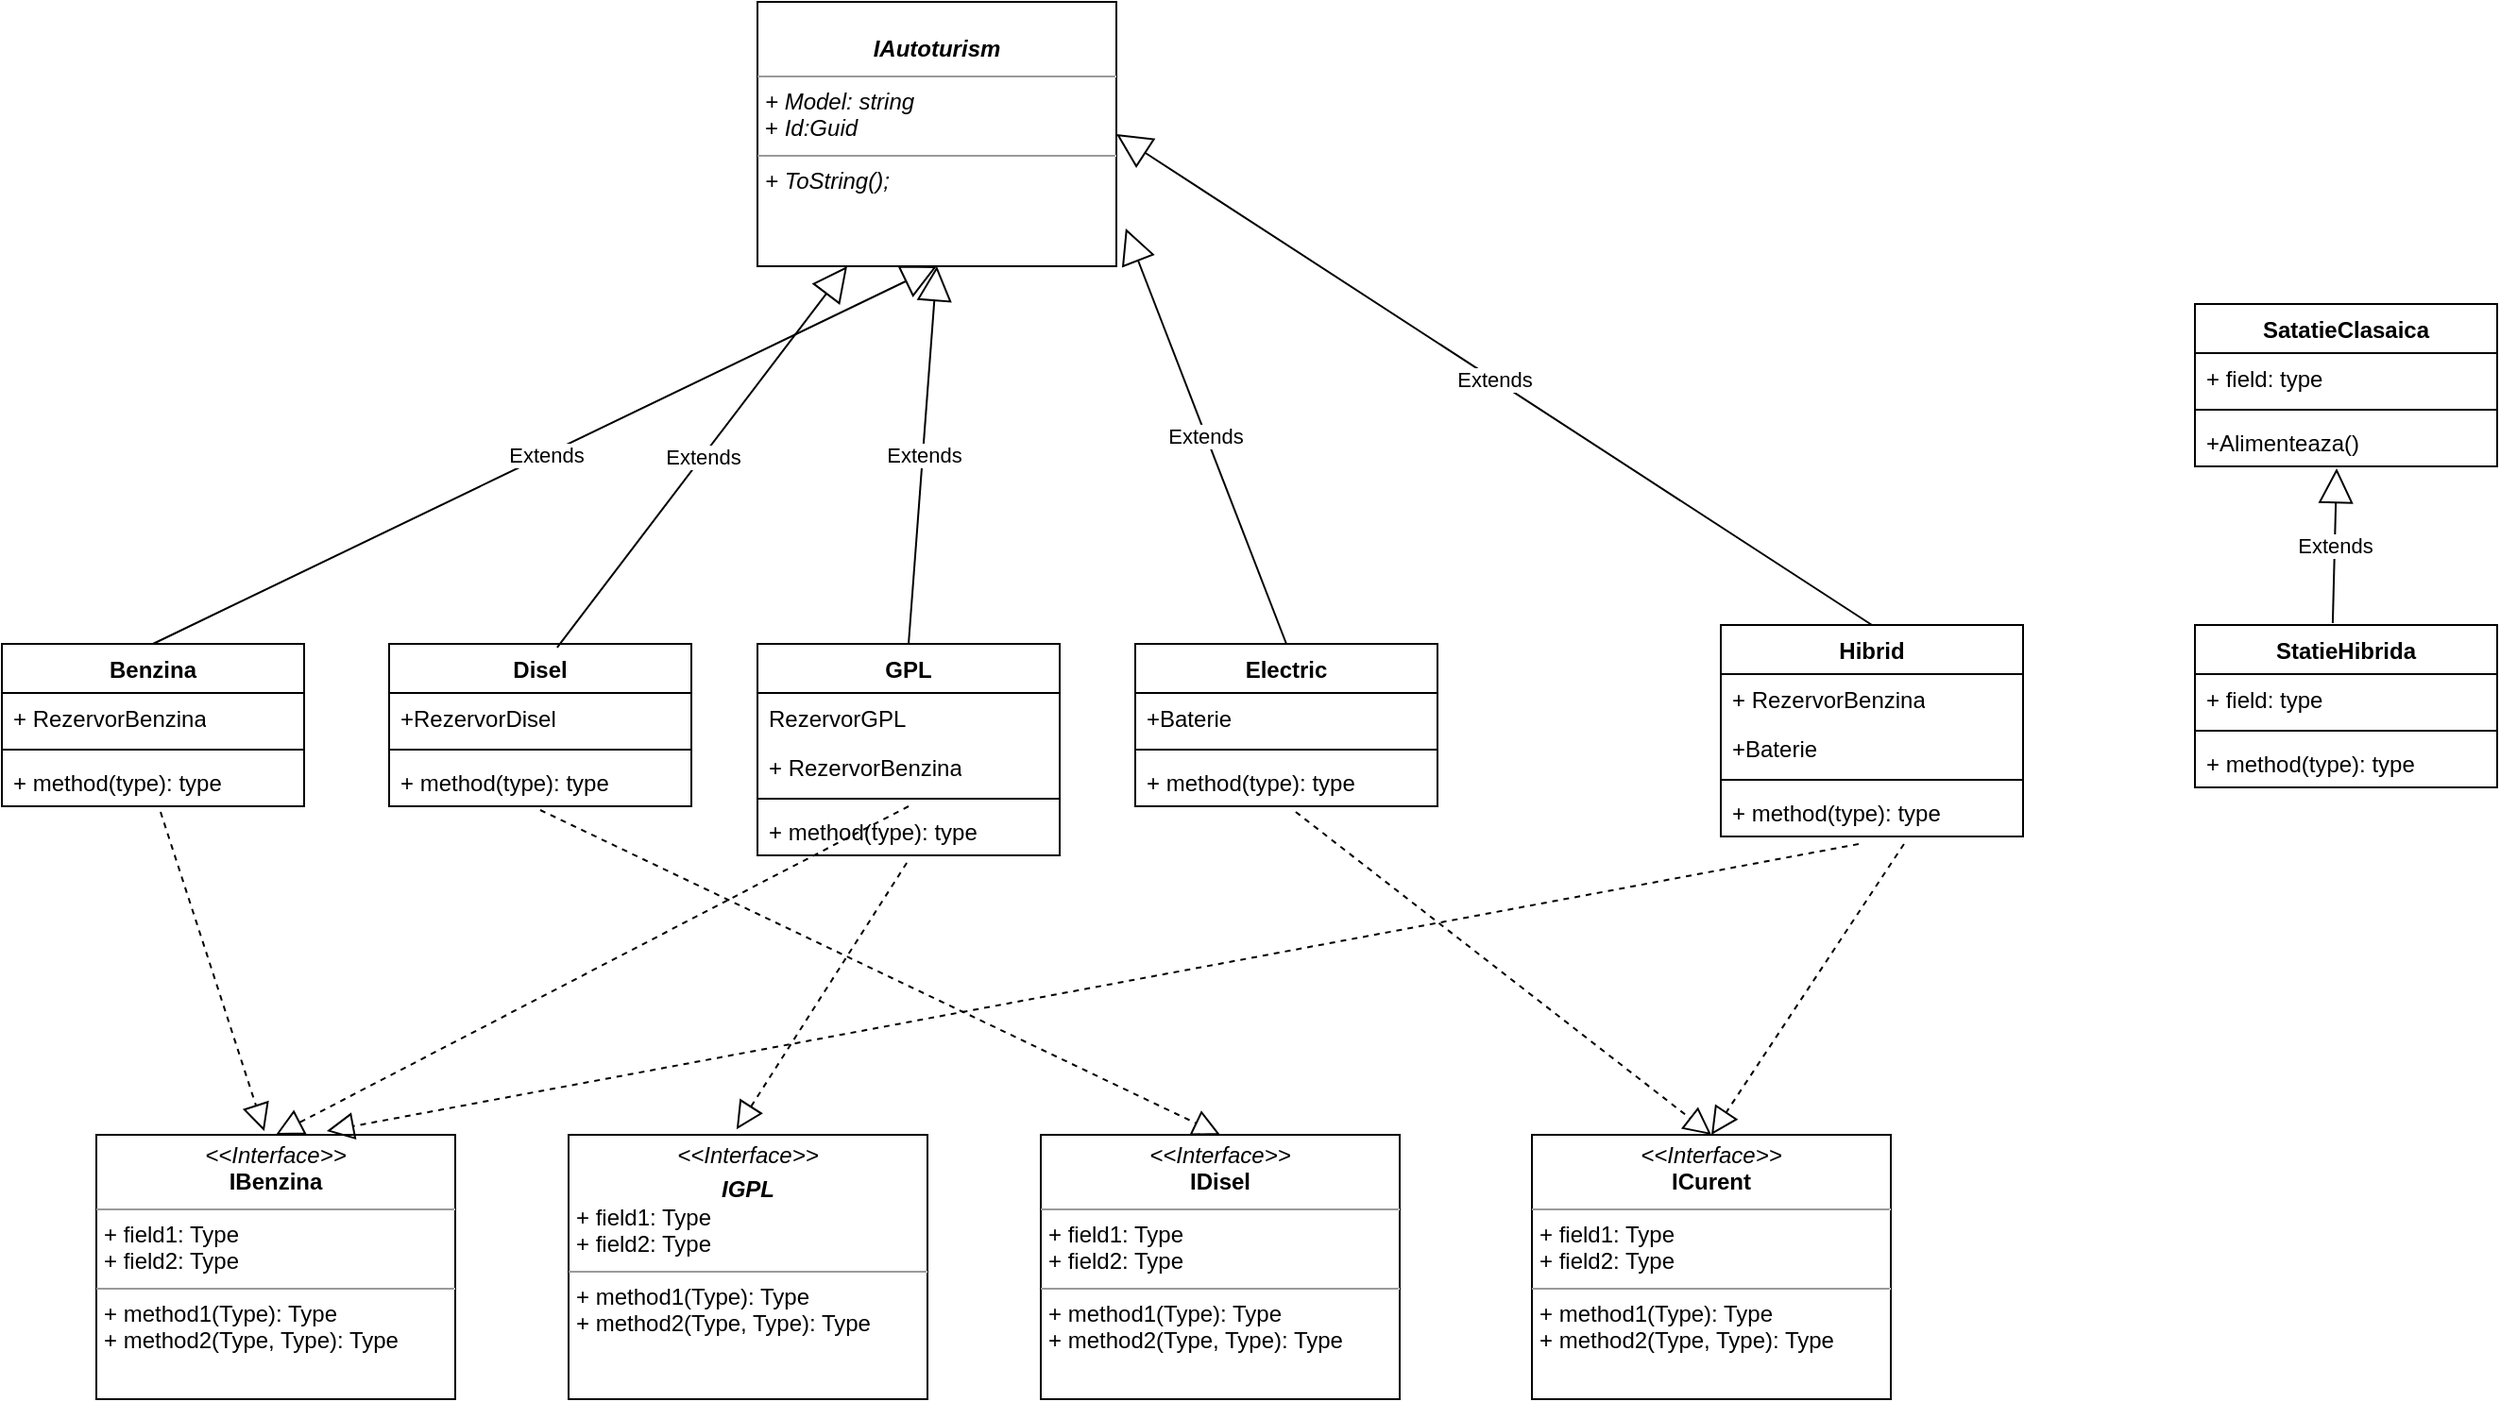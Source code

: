 <mxfile version="22.0.0" type="device">
  <diagram id="C6vgdXT87BPDa8QGB5yg" name="Page-1">
    <mxGraphModel dx="1108" dy="1996" grid="1" gridSize="10" guides="1" tooltips="1" connect="1" arrows="1" fold="1" page="1" pageScale="1" pageWidth="827" pageHeight="1169" math="0" shadow="0">
      <root>
        <mxCell id="0" />
        <mxCell id="1" parent="0" />
        <mxCell id="TBGIOY76rSlSz-nruo4K-2" value="&lt;p style=&quot;margin:0px;margin-top:4px;text-align:center;&quot;&gt;&lt;br&gt;&lt;b&gt;&lt;i&gt;IAutoturism&lt;/i&gt;&lt;/b&gt;&lt;/p&gt;&lt;hr size=&quot;1&quot;&gt;&lt;p style=&quot;margin:0px;margin-left:4px;&quot;&gt;&lt;i&gt;+ Model: string&lt;/i&gt;&lt;br&gt;+ &lt;i&gt;Id:Guid&lt;/i&gt;&lt;/p&gt;&lt;hr size=&quot;1&quot;&gt;&lt;p style=&quot;margin:0px;margin-left:4px;&quot;&gt;&lt;i&gt;+ ToString();&lt;/i&gt;&lt;br&gt;&lt;br&gt;&lt;/p&gt;" style="verticalAlign=top;align=left;overflow=fill;fontSize=12;fontFamily=Helvetica;html=1;whiteSpace=wrap;" parent="1" vertex="1">
          <mxGeometry x="400" y="-60" width="190" height="140" as="geometry" />
        </mxCell>
        <mxCell id="TBGIOY76rSlSz-nruo4K-3" value="SatatieClasaica" style="swimlane;fontStyle=1;align=center;verticalAlign=top;childLayout=stackLayout;horizontal=1;startSize=26;horizontalStack=0;resizeParent=1;resizeParentMax=0;resizeLast=0;collapsible=1;marginBottom=0;whiteSpace=wrap;html=1;" parent="1" vertex="1">
          <mxGeometry x="1161" y="100" width="160" height="86" as="geometry" />
        </mxCell>
        <mxCell id="TBGIOY76rSlSz-nruo4K-4" value="+ field: type" style="text;strokeColor=none;fillColor=none;align=left;verticalAlign=top;spacingLeft=4;spacingRight=4;overflow=hidden;rotatable=0;points=[[0,0.5],[1,0.5]];portConstraint=eastwest;whiteSpace=wrap;html=1;" parent="TBGIOY76rSlSz-nruo4K-3" vertex="1">
          <mxGeometry y="26" width="160" height="26" as="geometry" />
        </mxCell>
        <mxCell id="TBGIOY76rSlSz-nruo4K-5" value="" style="line;strokeWidth=1;fillColor=none;align=left;verticalAlign=middle;spacingTop=-1;spacingLeft=3;spacingRight=3;rotatable=0;labelPosition=right;points=[];portConstraint=eastwest;strokeColor=inherit;" parent="TBGIOY76rSlSz-nruo4K-3" vertex="1">
          <mxGeometry y="52" width="160" height="8" as="geometry" />
        </mxCell>
        <mxCell id="TBGIOY76rSlSz-nruo4K-6" value="+Alimenteaza()" style="text;strokeColor=none;fillColor=none;align=left;verticalAlign=top;spacingLeft=4;spacingRight=4;overflow=hidden;rotatable=0;points=[[0,0.5],[1,0.5]];portConstraint=eastwest;whiteSpace=wrap;html=1;" parent="TBGIOY76rSlSz-nruo4K-3" vertex="1">
          <mxGeometry y="60" width="160" height="26" as="geometry" />
        </mxCell>
        <mxCell id="TBGIOY76rSlSz-nruo4K-7" value="Disel" style="swimlane;fontStyle=1;align=center;verticalAlign=top;childLayout=stackLayout;horizontal=1;startSize=26;horizontalStack=0;resizeParent=1;resizeParentMax=0;resizeLast=0;collapsible=1;marginBottom=0;whiteSpace=wrap;html=1;" parent="1" vertex="1">
          <mxGeometry x="205" y="280" width="160" height="86" as="geometry" />
        </mxCell>
        <mxCell id="TBGIOY76rSlSz-nruo4K-8" value="+RezervorDisel" style="text;strokeColor=none;fillColor=none;align=left;verticalAlign=top;spacingLeft=4;spacingRight=4;overflow=hidden;rotatable=0;points=[[0,0.5],[1,0.5]];portConstraint=eastwest;whiteSpace=wrap;html=1;" parent="TBGIOY76rSlSz-nruo4K-7" vertex="1">
          <mxGeometry y="26" width="160" height="26" as="geometry" />
        </mxCell>
        <mxCell id="TBGIOY76rSlSz-nruo4K-9" value="" style="line;strokeWidth=1;fillColor=none;align=left;verticalAlign=middle;spacingTop=-1;spacingLeft=3;spacingRight=3;rotatable=0;labelPosition=right;points=[];portConstraint=eastwest;strokeColor=inherit;" parent="TBGIOY76rSlSz-nruo4K-7" vertex="1">
          <mxGeometry y="52" width="160" height="8" as="geometry" />
        </mxCell>
        <mxCell id="TBGIOY76rSlSz-nruo4K-10" value="+ method(type): type" style="text;strokeColor=none;fillColor=none;align=left;verticalAlign=top;spacingLeft=4;spacingRight=4;overflow=hidden;rotatable=0;points=[[0,0.5],[1,0.5]];portConstraint=eastwest;whiteSpace=wrap;html=1;" parent="TBGIOY76rSlSz-nruo4K-7" vertex="1">
          <mxGeometry y="60" width="160" height="26" as="geometry" />
        </mxCell>
        <mxCell id="TBGIOY76rSlSz-nruo4K-11" value="Benzina" style="swimlane;fontStyle=1;align=center;verticalAlign=top;childLayout=stackLayout;horizontal=1;startSize=26;horizontalStack=0;resizeParent=1;resizeParentMax=0;resizeLast=0;collapsible=1;marginBottom=0;whiteSpace=wrap;html=1;" parent="1" vertex="1">
          <mxGeometry y="280" width="160" height="86" as="geometry" />
        </mxCell>
        <mxCell id="TBGIOY76rSlSz-nruo4K-12" value="+ RezervorBenzina" style="text;strokeColor=none;fillColor=none;align=left;verticalAlign=top;spacingLeft=4;spacingRight=4;overflow=hidden;rotatable=0;points=[[0,0.5],[1,0.5]];portConstraint=eastwest;whiteSpace=wrap;html=1;" parent="TBGIOY76rSlSz-nruo4K-11" vertex="1">
          <mxGeometry y="26" width="160" height="26" as="geometry" />
        </mxCell>
        <mxCell id="TBGIOY76rSlSz-nruo4K-13" value="" style="line;strokeWidth=1;fillColor=none;align=left;verticalAlign=middle;spacingTop=-1;spacingLeft=3;spacingRight=3;rotatable=0;labelPosition=right;points=[];portConstraint=eastwest;strokeColor=inherit;" parent="TBGIOY76rSlSz-nruo4K-11" vertex="1">
          <mxGeometry y="52" width="160" height="8" as="geometry" />
        </mxCell>
        <mxCell id="TBGIOY76rSlSz-nruo4K-14" value="+ method(type): type" style="text;strokeColor=none;fillColor=none;align=left;verticalAlign=top;spacingLeft=4;spacingRight=4;overflow=hidden;rotatable=0;points=[[0,0.5],[1,0.5]];portConstraint=eastwest;whiteSpace=wrap;html=1;" parent="TBGIOY76rSlSz-nruo4K-11" vertex="1">
          <mxGeometry y="60" width="160" height="26" as="geometry" />
        </mxCell>
        <mxCell id="TBGIOY76rSlSz-nruo4K-15" value="GPL" style="swimlane;fontStyle=1;align=center;verticalAlign=top;childLayout=stackLayout;horizontal=1;startSize=26;horizontalStack=0;resizeParent=1;resizeParentMax=0;resizeLast=0;collapsible=1;marginBottom=0;whiteSpace=wrap;html=1;" parent="1" vertex="1">
          <mxGeometry x="400" y="280" width="160" height="112" as="geometry" />
        </mxCell>
        <mxCell id="TBGIOY76rSlSz-nruo4K-16" value="RezervorGPL" style="text;strokeColor=none;fillColor=none;align=left;verticalAlign=top;spacingLeft=4;spacingRight=4;overflow=hidden;rotatable=0;points=[[0,0.5],[1,0.5]];portConstraint=eastwest;whiteSpace=wrap;html=1;" parent="TBGIOY76rSlSz-nruo4K-15" vertex="1">
          <mxGeometry y="26" width="160" height="26" as="geometry" />
        </mxCell>
        <mxCell id="Bam0M0hMVSlxd6vU_J-P-1" value="+ RezervorBenzina" style="text;strokeColor=none;fillColor=none;align=left;verticalAlign=top;spacingLeft=4;spacingRight=4;overflow=hidden;rotatable=0;points=[[0,0.5],[1,0.5]];portConstraint=eastwest;whiteSpace=wrap;html=1;" vertex="1" parent="TBGIOY76rSlSz-nruo4K-15">
          <mxGeometry y="52" width="160" height="26" as="geometry" />
        </mxCell>
        <mxCell id="TBGIOY76rSlSz-nruo4K-17" value="" style="line;strokeWidth=1;fillColor=none;align=left;verticalAlign=middle;spacingTop=-1;spacingLeft=3;spacingRight=3;rotatable=0;labelPosition=right;points=[];portConstraint=eastwest;strokeColor=inherit;" parent="TBGIOY76rSlSz-nruo4K-15" vertex="1">
          <mxGeometry y="78" width="160" height="8" as="geometry" />
        </mxCell>
        <mxCell id="TBGIOY76rSlSz-nruo4K-18" value="+ method(type): type" style="text;strokeColor=none;fillColor=none;align=left;verticalAlign=top;spacingLeft=4;spacingRight=4;overflow=hidden;rotatable=0;points=[[0,0.5],[1,0.5]];portConstraint=eastwest;whiteSpace=wrap;html=1;" parent="TBGIOY76rSlSz-nruo4K-15" vertex="1">
          <mxGeometry y="86" width="160" height="26" as="geometry" />
        </mxCell>
        <mxCell id="TBGIOY76rSlSz-nruo4K-19" value="Electric" style="swimlane;fontStyle=1;align=center;verticalAlign=top;childLayout=stackLayout;horizontal=1;startSize=26;horizontalStack=0;resizeParent=1;resizeParentMax=0;resizeLast=0;collapsible=1;marginBottom=0;whiteSpace=wrap;html=1;" parent="1" vertex="1">
          <mxGeometry x="600" y="280" width="160" height="86" as="geometry" />
        </mxCell>
        <mxCell id="TBGIOY76rSlSz-nruo4K-20" value="+Baterie" style="text;strokeColor=none;fillColor=none;align=left;verticalAlign=top;spacingLeft=4;spacingRight=4;overflow=hidden;rotatable=0;points=[[0,0.5],[1,0.5]];portConstraint=eastwest;whiteSpace=wrap;html=1;" parent="TBGIOY76rSlSz-nruo4K-19" vertex="1">
          <mxGeometry y="26" width="160" height="26" as="geometry" />
        </mxCell>
        <mxCell id="TBGIOY76rSlSz-nruo4K-21" value="" style="line;strokeWidth=1;fillColor=none;align=left;verticalAlign=middle;spacingTop=-1;spacingLeft=3;spacingRight=3;rotatable=0;labelPosition=right;points=[];portConstraint=eastwest;strokeColor=inherit;" parent="TBGIOY76rSlSz-nruo4K-19" vertex="1">
          <mxGeometry y="52" width="160" height="8" as="geometry" />
        </mxCell>
        <mxCell id="TBGIOY76rSlSz-nruo4K-22" value="+ method(type): type" style="text;strokeColor=none;fillColor=none;align=left;verticalAlign=top;spacingLeft=4;spacingRight=4;overflow=hidden;rotatable=0;points=[[0,0.5],[1,0.5]];portConstraint=eastwest;whiteSpace=wrap;html=1;" parent="TBGIOY76rSlSz-nruo4K-19" vertex="1">
          <mxGeometry y="60" width="160" height="26" as="geometry" />
        </mxCell>
        <mxCell id="TBGIOY76rSlSz-nruo4K-23" value="Hibrid" style="swimlane;fontStyle=1;align=center;verticalAlign=top;childLayout=stackLayout;horizontal=1;startSize=26;horizontalStack=0;resizeParent=1;resizeParentMax=0;resizeLast=0;collapsible=1;marginBottom=0;whiteSpace=wrap;html=1;" parent="1" vertex="1">
          <mxGeometry x="910" y="270" width="160" height="112" as="geometry" />
        </mxCell>
        <mxCell id="Bam0M0hMVSlxd6vU_J-P-2" value="+ RezervorBenzina" style="text;strokeColor=none;fillColor=none;align=left;verticalAlign=top;spacingLeft=4;spacingRight=4;overflow=hidden;rotatable=0;points=[[0,0.5],[1,0.5]];portConstraint=eastwest;whiteSpace=wrap;html=1;" vertex="1" parent="TBGIOY76rSlSz-nruo4K-23">
          <mxGeometry y="26" width="160" height="26" as="geometry" />
        </mxCell>
        <mxCell id="TBGIOY76rSlSz-nruo4K-24" value="+Baterie" style="text;strokeColor=none;fillColor=none;align=left;verticalAlign=top;spacingLeft=4;spacingRight=4;overflow=hidden;rotatable=0;points=[[0,0.5],[1,0.5]];portConstraint=eastwest;whiteSpace=wrap;html=1;" parent="TBGIOY76rSlSz-nruo4K-23" vertex="1">
          <mxGeometry y="52" width="160" height="26" as="geometry" />
        </mxCell>
        <mxCell id="TBGIOY76rSlSz-nruo4K-25" value="" style="line;strokeWidth=1;fillColor=none;align=left;verticalAlign=middle;spacingTop=-1;spacingLeft=3;spacingRight=3;rotatable=0;labelPosition=right;points=[];portConstraint=eastwest;strokeColor=inherit;" parent="TBGIOY76rSlSz-nruo4K-23" vertex="1">
          <mxGeometry y="78" width="160" height="8" as="geometry" />
        </mxCell>
        <mxCell id="TBGIOY76rSlSz-nruo4K-26" value="+ method(type): type" style="text;strokeColor=none;fillColor=none;align=left;verticalAlign=top;spacingLeft=4;spacingRight=4;overflow=hidden;rotatable=0;points=[[0,0.5],[1,0.5]];portConstraint=eastwest;whiteSpace=wrap;html=1;" parent="TBGIOY76rSlSz-nruo4K-23" vertex="1">
          <mxGeometry y="86" width="160" height="26" as="geometry" />
        </mxCell>
        <mxCell id="TBGIOY76rSlSz-nruo4K-27" value="&lt;p style=&quot;margin:0px;margin-top:4px;text-align:center;&quot;&gt;&lt;i&gt;&amp;lt;&amp;lt;Interface&amp;gt;&amp;gt;&lt;/i&gt;&lt;br&gt;&lt;b&gt;ICurent&lt;/b&gt;&lt;/p&gt;&lt;hr size=&quot;1&quot;&gt;&lt;p style=&quot;margin:0px;margin-left:4px;&quot;&gt;+ field1: Type&lt;br&gt;+ field2: Type&lt;/p&gt;&lt;hr size=&quot;1&quot;&gt;&lt;p style=&quot;margin:0px;margin-left:4px;&quot;&gt;+ method1(Type): Type&lt;br&gt;+ method2(Type, Type): Type&lt;/p&gt;" style="verticalAlign=top;align=left;overflow=fill;fontSize=12;fontFamily=Helvetica;html=1;whiteSpace=wrap;" parent="1" vertex="1">
          <mxGeometry x="810" y="540" width="190" height="140" as="geometry" />
        </mxCell>
        <mxCell id="TBGIOY76rSlSz-nruo4K-28" value="&lt;p style=&quot;margin:0px;margin-top:4px;text-align:center;&quot;&gt;&lt;i&gt;&amp;lt;&amp;lt;Interface&amp;gt;&amp;gt;&lt;/i&gt;&lt;br&gt;&lt;b&gt;IDisel&lt;/b&gt;&lt;/p&gt;&lt;hr size=&quot;1&quot;&gt;&lt;p style=&quot;margin:0px;margin-left:4px;&quot;&gt;+ field1: Type&lt;br&gt;+ field2: Type&lt;/p&gt;&lt;hr size=&quot;1&quot;&gt;&lt;p style=&quot;margin:0px;margin-left:4px;&quot;&gt;+ method1(Type): Type&lt;br&gt;+ method2(Type, Type): Type&lt;/p&gt;" style="verticalAlign=top;align=left;overflow=fill;fontSize=12;fontFamily=Helvetica;html=1;whiteSpace=wrap;" parent="1" vertex="1">
          <mxGeometry x="550" y="540" width="190" height="140" as="geometry" />
        </mxCell>
        <mxCell id="TBGIOY76rSlSz-nruo4K-29" value="&lt;p style=&quot;margin:0px;margin-top:4px;text-align:center;&quot;&gt;&lt;i&gt;&amp;lt;&amp;lt;Interface&amp;gt;&amp;gt;&lt;/i&gt;&lt;br&gt;&lt;b&gt;IBenzina&lt;/b&gt;&lt;/p&gt;&lt;hr size=&quot;1&quot;&gt;&lt;p style=&quot;margin:0px;margin-left:4px;&quot;&gt;+ field1: Type&lt;br&gt;+ field2: Type&lt;/p&gt;&lt;hr size=&quot;1&quot;&gt;&lt;p style=&quot;margin:0px;margin-left:4px;&quot;&gt;+ method1(Type): Type&lt;br&gt;+ method2(Type, Type): Type&lt;/p&gt;" style="verticalAlign=top;align=left;overflow=fill;fontSize=12;fontFamily=Helvetica;html=1;whiteSpace=wrap;" parent="1" vertex="1">
          <mxGeometry x="50" y="540" width="190" height="140" as="geometry" />
        </mxCell>
        <mxCell id="TBGIOY76rSlSz-nruo4K-30" value="&lt;p style=&quot;margin:0px;margin-top:4px;text-align:center;&quot;&gt;&lt;i&gt;&amp;lt;&amp;lt;Interface&amp;gt;&amp;gt;&lt;/i&gt;&lt;/p&gt;&lt;p style=&quot;margin:0px;margin-top:4px;text-align:center;&quot;&gt;&lt;i&gt;&lt;b&gt;IGPL&lt;/b&gt;&lt;/i&gt;&lt;br&gt;&lt;/p&gt;&lt;p style=&quot;margin:0px;margin-left:4px;&quot;&gt;+ field1: Type&lt;br&gt;+ field2: Type&lt;/p&gt;&lt;hr size=&quot;1&quot;&gt;&lt;p style=&quot;margin:0px;margin-left:4px;&quot;&gt;+ method1(Type): Type&lt;br&gt;+ method2(Type, Type): Type&lt;/p&gt;" style="verticalAlign=top;align=left;overflow=fill;fontSize=12;fontFamily=Helvetica;html=1;whiteSpace=wrap;" parent="1" vertex="1">
          <mxGeometry x="300" y="540" width="190" height="140" as="geometry" />
        </mxCell>
        <mxCell id="TBGIOY76rSlSz-nruo4K-31" value="Extends" style="endArrow=block;endSize=16;endFill=0;html=1;rounded=0;exitX=0.5;exitY=0;exitDx=0;exitDy=0;entryX=0.5;entryY=1;entryDx=0;entryDy=0;" parent="1" source="TBGIOY76rSlSz-nruo4K-11" target="TBGIOY76rSlSz-nruo4K-2" edge="1">
          <mxGeometry width="160" relative="1" as="geometry">
            <mxPoint x="220" y="190" as="sourcePoint" />
            <mxPoint x="380" y="190" as="targetPoint" />
          </mxGeometry>
        </mxCell>
        <mxCell id="TBGIOY76rSlSz-nruo4K-33" value="Extends" style="endArrow=block;endSize=16;endFill=0;html=1;rounded=0;exitX=0.556;exitY=0.023;exitDx=0;exitDy=0;exitPerimeter=0;entryX=0.25;entryY=1;entryDx=0;entryDy=0;" parent="1" source="TBGIOY76rSlSz-nruo4K-7" edge="1" target="TBGIOY76rSlSz-nruo4K-2">
          <mxGeometry width="160" relative="1" as="geometry">
            <mxPoint x="365" y="260" as="sourcePoint" />
            <mxPoint x="285" y="160" as="targetPoint" />
          </mxGeometry>
        </mxCell>
        <mxCell id="TBGIOY76rSlSz-nruo4K-34" value="Extends" style="endArrow=block;endSize=16;endFill=0;html=1;rounded=0;exitX=0.5;exitY=0;exitDx=0;exitDy=0;entryX=1.026;entryY=0.857;entryDx=0;entryDy=0;entryPerimeter=0;" parent="1" source="TBGIOY76rSlSz-nruo4K-19" target="TBGIOY76rSlSz-nruo4K-2" edge="1">
          <mxGeometry width="160" relative="1" as="geometry">
            <mxPoint x="600" y="280" as="sourcePoint" />
            <mxPoint x="805" y="150" as="targetPoint" />
          </mxGeometry>
        </mxCell>
        <mxCell id="TBGIOY76rSlSz-nruo4K-35" value="Extends" style="endArrow=block;endSize=16;endFill=0;html=1;rounded=0;exitX=0.5;exitY=0;exitDx=0;exitDy=0;entryX=0.5;entryY=1;entryDx=0;entryDy=0;" parent="1" source="TBGIOY76rSlSz-nruo4K-15" target="TBGIOY76rSlSz-nruo4K-2" edge="1">
          <mxGeometry width="160" relative="1" as="geometry">
            <mxPoint x="400" y="220" as="sourcePoint" />
            <mxPoint x="605" y="90" as="targetPoint" />
          </mxGeometry>
        </mxCell>
        <mxCell id="TBGIOY76rSlSz-nruo4K-36" value="Extends" style="endArrow=block;endSize=16;endFill=0;html=1;rounded=0;exitX=0.5;exitY=0;exitDx=0;exitDy=0;entryX=1;entryY=0.5;entryDx=0;entryDy=0;" parent="1" source="TBGIOY76rSlSz-nruo4K-23" target="TBGIOY76rSlSz-nruo4K-2" edge="1">
          <mxGeometry width="160" relative="1" as="geometry">
            <mxPoint x="890" y="280" as="sourcePoint" />
            <mxPoint x="1095" y="150" as="targetPoint" />
          </mxGeometry>
        </mxCell>
        <mxCell id="TBGIOY76rSlSz-nruo4K-37" value="" style="endArrow=block;dashed=1;endFill=0;endSize=12;html=1;rounded=0;exitX=0.525;exitY=1.115;exitDx=0;exitDy=0;exitPerimeter=0;entryX=0.468;entryY=-0.014;entryDx=0;entryDy=0;entryPerimeter=0;" parent="1" source="TBGIOY76rSlSz-nruo4K-14" target="TBGIOY76rSlSz-nruo4K-29" edge="1">
          <mxGeometry width="160" relative="1" as="geometry">
            <mxPoint x="100" y="450" as="sourcePoint" />
            <mxPoint x="260" y="450" as="targetPoint" />
          </mxGeometry>
        </mxCell>
        <mxCell id="TBGIOY76rSlSz-nruo4K-42" value="" style="endArrow=block;dashed=1;endFill=0;endSize=12;html=1;rounded=0;entryX=0.5;entryY=0;entryDx=0;entryDy=0;exitX=0.5;exitY=1.077;exitDx=0;exitDy=0;exitPerimeter=0;" parent="1" source="TBGIOY76rSlSz-nruo4K-10" target="TBGIOY76rSlSz-nruo4K-28" edge="1">
          <mxGeometry width="160" relative="1" as="geometry">
            <mxPoint x="290" y="400" as="sourcePoint" />
            <mxPoint x="345" y="525" as="targetPoint" />
          </mxGeometry>
        </mxCell>
        <mxCell id="TBGIOY76rSlSz-nruo4K-43" value="" style="endArrow=block;dashed=1;endFill=0;endSize=12;html=1;rounded=0;exitX=0.494;exitY=1.154;exitDx=0;exitDy=0;exitPerimeter=0;entryX=0.468;entryY=-0.021;entryDx=0;entryDy=0;entryPerimeter=0;" parent="1" source="TBGIOY76rSlSz-nruo4K-18" target="TBGIOY76rSlSz-nruo4K-30" edge="1">
          <mxGeometry width="160" relative="1" as="geometry">
            <mxPoint x="480" y="371" as="sourcePoint" />
            <mxPoint x="535" y="530" as="targetPoint" />
          </mxGeometry>
        </mxCell>
        <mxCell id="TBGIOY76rSlSz-nruo4K-44" value="" style="endArrow=block;dashed=1;endFill=0;endSize=12;html=1;rounded=0;exitX=0.531;exitY=1.115;exitDx=0;exitDy=0;exitPerimeter=0;entryX=0.5;entryY=0;entryDx=0;entryDy=0;" parent="1" source="TBGIOY76rSlSz-nruo4K-22" target="TBGIOY76rSlSz-nruo4K-27" edge="1">
          <mxGeometry width="160" relative="1" as="geometry">
            <mxPoint x="1000" y="420" as="sourcePoint" />
            <mxPoint x="1055" y="579" as="targetPoint" />
          </mxGeometry>
        </mxCell>
        <mxCell id="TBGIOY76rSlSz-nruo4K-45" value="" style="endArrow=block;dashed=1;endFill=0;endSize=12;html=1;rounded=0;exitX=0.606;exitY=1.154;exitDx=0;exitDy=0;exitPerimeter=0;entryX=0.5;entryY=0;entryDx=0;entryDy=0;" parent="1" source="TBGIOY76rSlSz-nruo4K-26" target="TBGIOY76rSlSz-nruo4K-27" edge="1">
          <mxGeometry width="160" relative="1" as="geometry">
            <mxPoint x="980" y="390" as="sourcePoint" />
            <mxPoint x="1035" y="549" as="targetPoint" />
          </mxGeometry>
        </mxCell>
        <mxCell id="TBGIOY76rSlSz-nruo4K-46" value="" style="endArrow=block;dashed=1;endFill=0;endSize=12;html=1;rounded=0;exitX=0.525;exitY=1.115;exitDx=0;exitDy=0;exitPerimeter=0;entryX=0.5;entryY=0;entryDx=0;entryDy=0;" parent="1" target="TBGIOY76rSlSz-nruo4K-29" edge="1">
          <mxGeometry width="160" relative="1" as="geometry">
            <mxPoint x="480" y="366" as="sourcePoint" />
            <mxPoint x="535" y="525" as="targetPoint" />
          </mxGeometry>
        </mxCell>
        <mxCell id="TBGIOY76rSlSz-nruo4K-47" value="" style="endArrow=block;dashed=1;endFill=0;endSize=12;html=1;rounded=0;exitX=0.456;exitY=1.154;exitDx=0;exitDy=0;exitPerimeter=0;entryX=0.642;entryY=-0.014;entryDx=0;entryDy=0;entryPerimeter=0;" parent="1" source="TBGIOY76rSlSz-nruo4K-26" target="TBGIOY76rSlSz-nruo4K-29" edge="1">
          <mxGeometry width="160" relative="1" as="geometry">
            <mxPoint x="847.5" y="390" as="sourcePoint" />
            <mxPoint x="902.5" y="549" as="targetPoint" />
          </mxGeometry>
        </mxCell>
        <mxCell id="Bam0M0hMVSlxd6vU_J-P-7" value="StatieHibrida" style="swimlane;fontStyle=1;align=center;verticalAlign=top;childLayout=stackLayout;horizontal=1;startSize=26;horizontalStack=0;resizeParent=1;resizeParentMax=0;resizeLast=0;collapsible=1;marginBottom=0;whiteSpace=wrap;html=1;" vertex="1" parent="1">
          <mxGeometry x="1161" y="270" width="160" height="86" as="geometry" />
        </mxCell>
        <mxCell id="Bam0M0hMVSlxd6vU_J-P-8" value="+ field: type" style="text;strokeColor=none;fillColor=none;align=left;verticalAlign=top;spacingLeft=4;spacingRight=4;overflow=hidden;rotatable=0;points=[[0,0.5],[1,0.5]];portConstraint=eastwest;whiteSpace=wrap;html=1;" vertex="1" parent="Bam0M0hMVSlxd6vU_J-P-7">
          <mxGeometry y="26" width="160" height="26" as="geometry" />
        </mxCell>
        <mxCell id="Bam0M0hMVSlxd6vU_J-P-9" value="" style="line;strokeWidth=1;fillColor=none;align=left;verticalAlign=middle;spacingTop=-1;spacingLeft=3;spacingRight=3;rotatable=0;labelPosition=right;points=[];portConstraint=eastwest;strokeColor=inherit;" vertex="1" parent="Bam0M0hMVSlxd6vU_J-P-7">
          <mxGeometry y="52" width="160" height="8" as="geometry" />
        </mxCell>
        <mxCell id="Bam0M0hMVSlxd6vU_J-P-10" value="+ method(type): type" style="text;strokeColor=none;fillColor=none;align=left;verticalAlign=top;spacingLeft=4;spacingRight=4;overflow=hidden;rotatable=0;points=[[0,0.5],[1,0.5]];portConstraint=eastwest;whiteSpace=wrap;html=1;" vertex="1" parent="Bam0M0hMVSlxd6vU_J-P-7">
          <mxGeometry y="60" width="160" height="26" as="geometry" />
        </mxCell>
        <mxCell id="Bam0M0hMVSlxd6vU_J-P-11" value="Extends" style="endArrow=block;endSize=16;endFill=0;html=1;rounded=0;exitX=0.456;exitY=-0.012;exitDx=0;exitDy=0;exitPerimeter=0;entryX=0.469;entryY=1.038;entryDx=0;entryDy=0;entryPerimeter=0;" edge="1" parent="1" source="Bam0M0hMVSlxd6vU_J-P-7" target="TBGIOY76rSlSz-nruo4K-6">
          <mxGeometry width="160" relative="1" as="geometry">
            <mxPoint x="1321" y="260" as="sourcePoint" />
            <mxPoint x="1481" y="260" as="targetPoint" />
          </mxGeometry>
        </mxCell>
      </root>
    </mxGraphModel>
  </diagram>
</mxfile>
